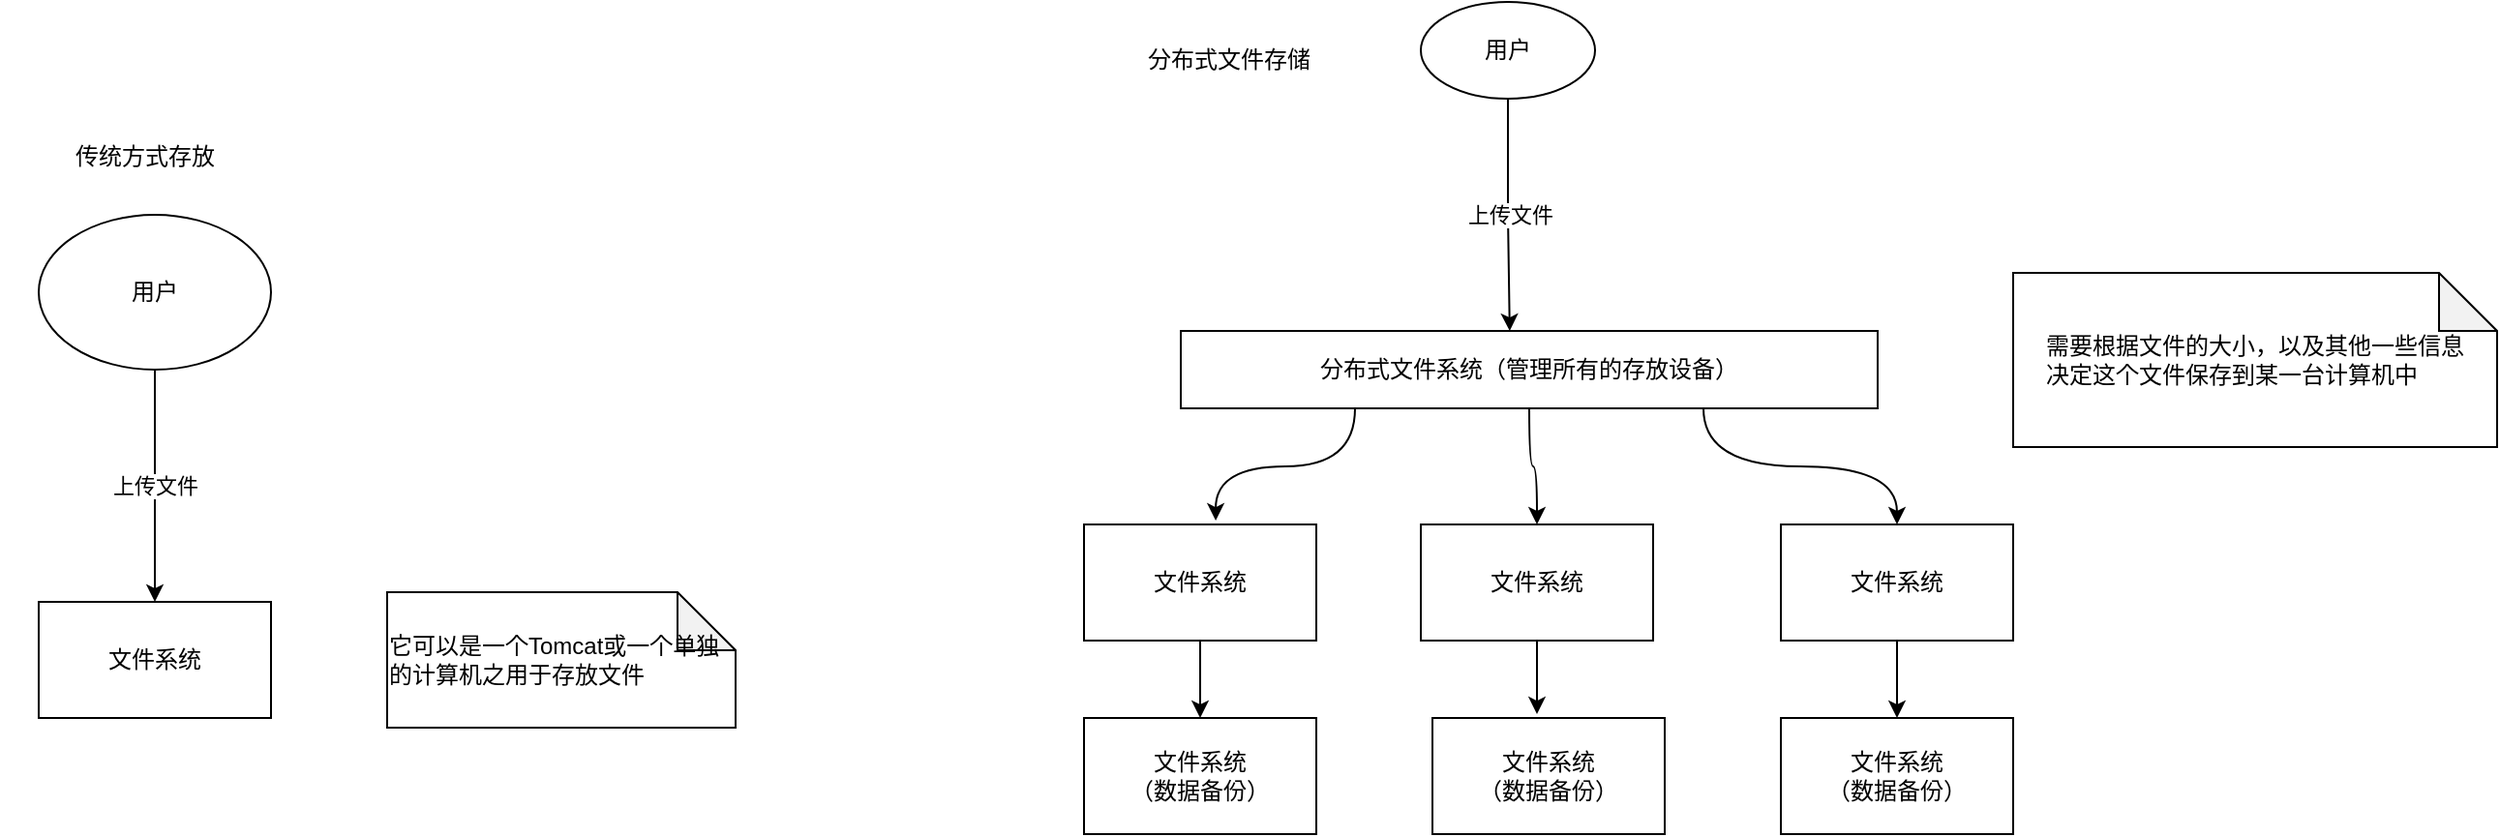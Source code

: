 <mxfile version="14.5.4" type="github" pages="3">
  <diagram id="HP6hVmwWEq1f-RmOQT3q" name="Page-1">
    <mxGraphModel dx="1773" dy="687" grid="1" gridSize="10" guides="1" tooltips="1" connect="1" arrows="1" fold="1" page="1" pageScale="1" pageWidth="827" pageHeight="1169" math="0" shadow="0">
      <root>
        <mxCell id="0" />
        <mxCell id="1" parent="0" />
        <mxCell id="GfYKKHYvZAQNPGDV3tTX-22" style="edgeStyle=orthogonalEdgeStyle;curved=1;rounded=0;orthogonalLoop=1;jettySize=auto;html=1;exitX=0.5;exitY=1;exitDx=0;exitDy=0;entryX=0.5;entryY=0;entryDx=0;entryDy=0;strokeColor=#000000;" parent="1" source="GfYKKHYvZAQNPGDV3tTX-1" target="GfYKKHYvZAQNPGDV3tTX-19" edge="1">
          <mxGeometry relative="1" as="geometry" />
        </mxCell>
        <mxCell id="GfYKKHYvZAQNPGDV3tTX-1" value="文件系统" style="rounded=0;whiteSpace=wrap;html=1;" parent="1" vertex="1">
          <mxGeometry x="120" y="270" width="120" height="60" as="geometry" />
        </mxCell>
        <mxCell id="GfYKKHYvZAQNPGDV3tTX-23" style="edgeStyle=orthogonalEdgeStyle;curved=1;rounded=0;orthogonalLoop=1;jettySize=auto;html=1;entryX=0.45;entryY=-0.033;entryDx=0;entryDy=0;entryPerimeter=0;strokeColor=#000000;" parent="1" source="GfYKKHYvZAQNPGDV3tTX-2" target="GfYKKHYvZAQNPGDV3tTX-20" edge="1">
          <mxGeometry relative="1" as="geometry" />
        </mxCell>
        <mxCell id="GfYKKHYvZAQNPGDV3tTX-2" value="文件系统" style="rounded=0;whiteSpace=wrap;html=1;" parent="1" vertex="1">
          <mxGeometry x="294" y="270" width="120" height="60" as="geometry" />
        </mxCell>
        <mxCell id="GfYKKHYvZAQNPGDV3tTX-24" style="edgeStyle=orthogonalEdgeStyle;curved=1;rounded=0;orthogonalLoop=1;jettySize=auto;html=1;entryX=0.5;entryY=0;entryDx=0;entryDy=0;strokeColor=#000000;" parent="1" source="GfYKKHYvZAQNPGDV3tTX-3" target="GfYKKHYvZAQNPGDV3tTX-21" edge="1">
          <mxGeometry relative="1" as="geometry" />
        </mxCell>
        <mxCell id="GfYKKHYvZAQNPGDV3tTX-3" value="文件系统" style="rounded=0;whiteSpace=wrap;html=1;" parent="1" vertex="1">
          <mxGeometry x="480" y="270" width="120" height="60" as="geometry" />
        </mxCell>
        <mxCell id="GfYKKHYvZAQNPGDV3tTX-16" style="edgeStyle=orthogonalEdgeStyle;rounded=0;orthogonalLoop=1;jettySize=auto;html=1;exitX=0.25;exitY=1;exitDx=0;exitDy=0;entryX=0.567;entryY=-0.033;entryDx=0;entryDy=0;entryPerimeter=0;strokeColor=#000000;curved=1;" parent="1" source="GfYKKHYvZAQNPGDV3tTX-4" target="GfYKKHYvZAQNPGDV3tTX-1" edge="1">
          <mxGeometry relative="1" as="geometry" />
        </mxCell>
        <mxCell id="GfYKKHYvZAQNPGDV3tTX-17" style="edgeStyle=orthogonalEdgeStyle;rounded=0;orthogonalLoop=1;jettySize=auto;html=1;entryX=0.5;entryY=0;entryDx=0;entryDy=0;strokeColor=#000000;curved=1;" parent="1" source="GfYKKHYvZAQNPGDV3tTX-4" target="GfYKKHYvZAQNPGDV3tTX-2" edge="1">
          <mxGeometry relative="1" as="geometry" />
        </mxCell>
        <mxCell id="GfYKKHYvZAQNPGDV3tTX-18" style="edgeStyle=orthogonalEdgeStyle;rounded=0;orthogonalLoop=1;jettySize=auto;html=1;exitX=0.75;exitY=1;exitDx=0;exitDy=0;entryX=0.5;entryY=0;entryDx=0;entryDy=0;strokeColor=#000000;curved=1;" parent="1" source="GfYKKHYvZAQNPGDV3tTX-4" target="GfYKKHYvZAQNPGDV3tTX-3" edge="1">
          <mxGeometry relative="1" as="geometry" />
        </mxCell>
        <mxCell id="GfYKKHYvZAQNPGDV3tTX-4" value="分布式文件系统（管理所有的存放设备）" style="rounded=0;whiteSpace=wrap;html=1;" parent="1" vertex="1">
          <mxGeometry x="170" y="170" width="360" height="40" as="geometry" />
        </mxCell>
        <mxCell id="GfYKKHYvZAQNPGDV3tTX-7" value="上传文件" style="edgeStyle=orthogonalEdgeStyle;rounded=0;orthogonalLoop=1;jettySize=auto;html=1;" parent="1" source="GfYKKHYvZAQNPGDV3tTX-5" target="GfYKKHYvZAQNPGDV3tTX-6" edge="1">
          <mxGeometry relative="1" as="geometry" />
        </mxCell>
        <mxCell id="GfYKKHYvZAQNPGDV3tTX-5" value="用户" style="ellipse;whiteSpace=wrap;html=1;" parent="1" vertex="1">
          <mxGeometry x="-420" y="110" width="120" height="80" as="geometry" />
        </mxCell>
        <mxCell id="GfYKKHYvZAQNPGDV3tTX-6" value="文件系统" style="rounded=0;whiteSpace=wrap;html=1;" parent="1" vertex="1">
          <mxGeometry x="-420" y="310" width="120" height="60" as="geometry" />
        </mxCell>
        <mxCell id="GfYKKHYvZAQNPGDV3tTX-8" value="&lt;div align=&quot;left&quot;&gt;它可以是一个Tomcat或一个单独的计算机之用于存放文件&lt;br&gt;&lt;/div&gt;" style="shape=note;whiteSpace=wrap;html=1;backgroundOutline=1;darkOpacity=0.05;" parent="1" vertex="1">
          <mxGeometry x="-240" y="305" width="180" height="70" as="geometry" />
        </mxCell>
        <mxCell id="GfYKKHYvZAQNPGDV3tTX-12" value="传统方式存放" style="text;html=1;strokeColor=none;fillColor=none;align=center;verticalAlign=middle;whiteSpace=wrap;rounded=0;" parent="1" vertex="1">
          <mxGeometry x="-440" y="70" width="150" height="20" as="geometry" />
        </mxCell>
        <mxCell id="GfYKKHYvZAQNPGDV3tTX-14" value="上传文件" style="edgeStyle=orthogonalEdgeStyle;rounded=0;orthogonalLoop=1;jettySize=auto;html=1;entryX=0.472;entryY=0;entryDx=0;entryDy=0;entryPerimeter=0;strokeColor=#000000;" parent="1" source="GfYKKHYvZAQNPGDV3tTX-13" target="GfYKKHYvZAQNPGDV3tTX-4" edge="1">
          <mxGeometry relative="1" as="geometry" />
        </mxCell>
        <mxCell id="GfYKKHYvZAQNPGDV3tTX-13" value="用户" style="ellipse;whiteSpace=wrap;html=1;" parent="1" vertex="1">
          <mxGeometry x="294" width="90" height="50" as="geometry" />
        </mxCell>
        <mxCell id="GfYKKHYvZAQNPGDV3tTX-15" value="&lt;div align=&quot;left&quot;&gt;需要根据文件的大小，以及其他一些信息&lt;/div&gt;&lt;div align=&quot;left&quot;&gt;决定这个文件保存到某一台计算机中&lt;br&gt;&lt;/div&gt;" style="shape=note;whiteSpace=wrap;html=1;backgroundOutline=1;darkOpacity=0.05;" parent="1" vertex="1">
          <mxGeometry x="600" y="140" width="250" height="90" as="geometry" />
        </mxCell>
        <mxCell id="GfYKKHYvZAQNPGDV3tTX-19" value="&lt;div&gt;文件系统&lt;/div&gt;&lt;div&gt;（数据备份）&lt;/div&gt;" style="rounded=0;whiteSpace=wrap;html=1;" parent="1" vertex="1">
          <mxGeometry x="120" y="370" width="120" height="60" as="geometry" />
        </mxCell>
        <mxCell id="GfYKKHYvZAQNPGDV3tTX-20" value="&lt;div&gt;文件系统&lt;/div&gt;&lt;div&gt;（数据备份）&lt;/div&gt;" style="rounded=0;whiteSpace=wrap;html=1;" parent="1" vertex="1">
          <mxGeometry x="300" y="370" width="120" height="60" as="geometry" />
        </mxCell>
        <mxCell id="GfYKKHYvZAQNPGDV3tTX-21" value="&lt;div&gt;文件系统&lt;/div&gt;&lt;div&gt;（数据备份）&lt;/div&gt;" style="rounded=0;whiteSpace=wrap;html=1;" parent="1" vertex="1">
          <mxGeometry x="480" y="370" width="120" height="60" as="geometry" />
        </mxCell>
        <mxCell id="GfYKKHYvZAQNPGDV3tTX-25" value="分布式文件存储" style="text;html=1;strokeColor=none;fillColor=none;align=center;verticalAlign=middle;whiteSpace=wrap;rounded=0;" parent="1" vertex="1">
          <mxGeometry x="150" y="20" width="90" height="20" as="geometry" />
        </mxCell>
      </root>
    </mxGraphModel>
  </diagram>
  <diagram id="nsjIrb23px6FX47FsbON" name="技术架构">
    <mxGraphModel dx="946" dy="687" grid="1" gridSize="10" guides="1" tooltips="1" connect="1" arrows="1" fold="1" page="1" pageScale="1" pageWidth="827" pageHeight="1169" math="0" shadow="0">
      <root>
        <mxCell id="rMoZErdIXqg7e_pNAfJ4-0" />
        <mxCell id="rMoZErdIXqg7e_pNAfJ4-1" parent="rMoZErdIXqg7e_pNAfJ4-0" />
        <mxCell id="rMoZErdIXqg7e_pNAfJ4-2" value="sentinel" style="text;html=1;strokeColor=none;fillColor=none;align=center;verticalAlign=middle;whiteSpace=wrap;rounded=0;" vertex="1" parent="rMoZErdIXqg7e_pNAfJ4-1">
          <mxGeometry x="20" y="10" width="40" height="20" as="geometry" />
        </mxCell>
        <mxCell id="rMoZErdIXqg7e_pNAfJ4-3" value="组件适配" style="text;html=1;strokeColor=none;fillColor=none;align=center;verticalAlign=middle;whiteSpace=wrap;rounded=0;" vertex="1" parent="rMoZErdIXqg7e_pNAfJ4-1">
          <mxGeometry x="20" y="80" width="50" height="20" as="geometry" />
        </mxCell>
        <mxCell id="rMoZErdIXqg7e_pNAfJ4-4" value="" style="endArrow=none;html=1;exitX=1;exitY=0.5;exitDx=0;exitDy=0;" edge="1" parent="rMoZErdIXqg7e_pNAfJ4-1" source="rMoZErdIXqg7e_pNAfJ4-3">
          <mxGeometry width="50" height="50" relative="1" as="geometry">
            <mxPoint x="80" y="120" as="sourcePoint" />
            <mxPoint x="120" y="90" as="targetPoint" />
          </mxGeometry>
        </mxCell>
        <mxCell id="rMoZErdIXqg7e_pNAfJ4-5" value="dubbo适配" style="text;html=1;strokeColor=none;fillColor=none;align=center;verticalAlign=middle;whiteSpace=wrap;rounded=0;" vertex="1" parent="rMoZErdIXqg7e_pNAfJ4-1">
          <mxGeometry x="120" y="81" width="60" height="20" as="geometry" />
        </mxCell>
        <mxCell id="rMoZErdIXqg7e_pNAfJ4-12" value="" style="edgeStyle=orthogonalEdgeStyle;rounded=0;orthogonalLoop=1;jettySize=auto;html=1;" edge="1" parent="rMoZErdIXqg7e_pNAfJ4-1" source="rMoZErdIXqg7e_pNAfJ4-6" target="rMoZErdIXqg7e_pNAfJ4-11">
          <mxGeometry relative="1" as="geometry" />
        </mxCell>
        <mxCell id="rMoZErdIXqg7e_pNAfJ4-6" value="&amp;nbsp;consumer" style="rounded=0;whiteSpace=wrap;html=1;" vertex="1" parent="rMoZErdIXqg7e_pNAfJ4-1">
          <mxGeometry x="200" y="43" width="60" height="29" as="geometry" />
        </mxCell>
        <mxCell id="rMoZErdIXqg7e_pNAfJ4-14" style="edgeStyle=orthogonalEdgeStyle;rounded=0;orthogonalLoop=1;jettySize=auto;html=1;exitX=1;exitY=0.5;exitDx=0;exitDy=0;" edge="1" parent="rMoZErdIXqg7e_pNAfJ4-1" source="rMoZErdIXqg7e_pNAfJ4-7" target="rMoZErdIXqg7e_pNAfJ4-13">
          <mxGeometry relative="1" as="geometry" />
        </mxCell>
        <mxCell id="rMoZErdIXqg7e_pNAfJ4-7" value="provider" style="rounded=0;whiteSpace=wrap;html=1;" vertex="1" parent="rMoZErdIXqg7e_pNAfJ4-1">
          <mxGeometry x="200" y="94" width="60" height="29" as="geometry" />
        </mxCell>
        <mxCell id="rMoZErdIXqg7e_pNAfJ4-11" value="Filter1" style="whiteSpace=wrap;html=1;rounded=0;" vertex="1" parent="rMoZErdIXqg7e_pNAfJ4-1">
          <mxGeometry x="310" y="43" width="50" height="30" as="geometry" />
        </mxCell>
        <mxCell id="rMoZErdIXqg7e_pNAfJ4-13" value="Filter2" style="whiteSpace=wrap;html=1;rounded=0;" vertex="1" parent="rMoZErdIXqg7e_pNAfJ4-1">
          <mxGeometry x="310" y="94" width="50" height="30" as="geometry" />
        </mxCell>
      </root>
    </mxGraphModel>
  </diagram>
  <diagram id="itPMxmZSe2DDddXpuNiP" name="毕设-租房">
    <mxGraphModel dx="946" dy="687" grid="1" gridSize="10" guides="1" tooltips="1" connect="1" arrows="1" fold="1" page="1" pageScale="1" pageWidth="827" pageHeight="1169" math="0" shadow="0">
      <root>
        <mxCell id="iaEfrIugVmjb8q8iQtKV-0" />
        <mxCell id="iaEfrIugVmjb8q8iQtKV-1" parent="iaEfrIugVmjb8q8iQtKV-0" />
      </root>
    </mxGraphModel>
  </diagram>
</mxfile>
